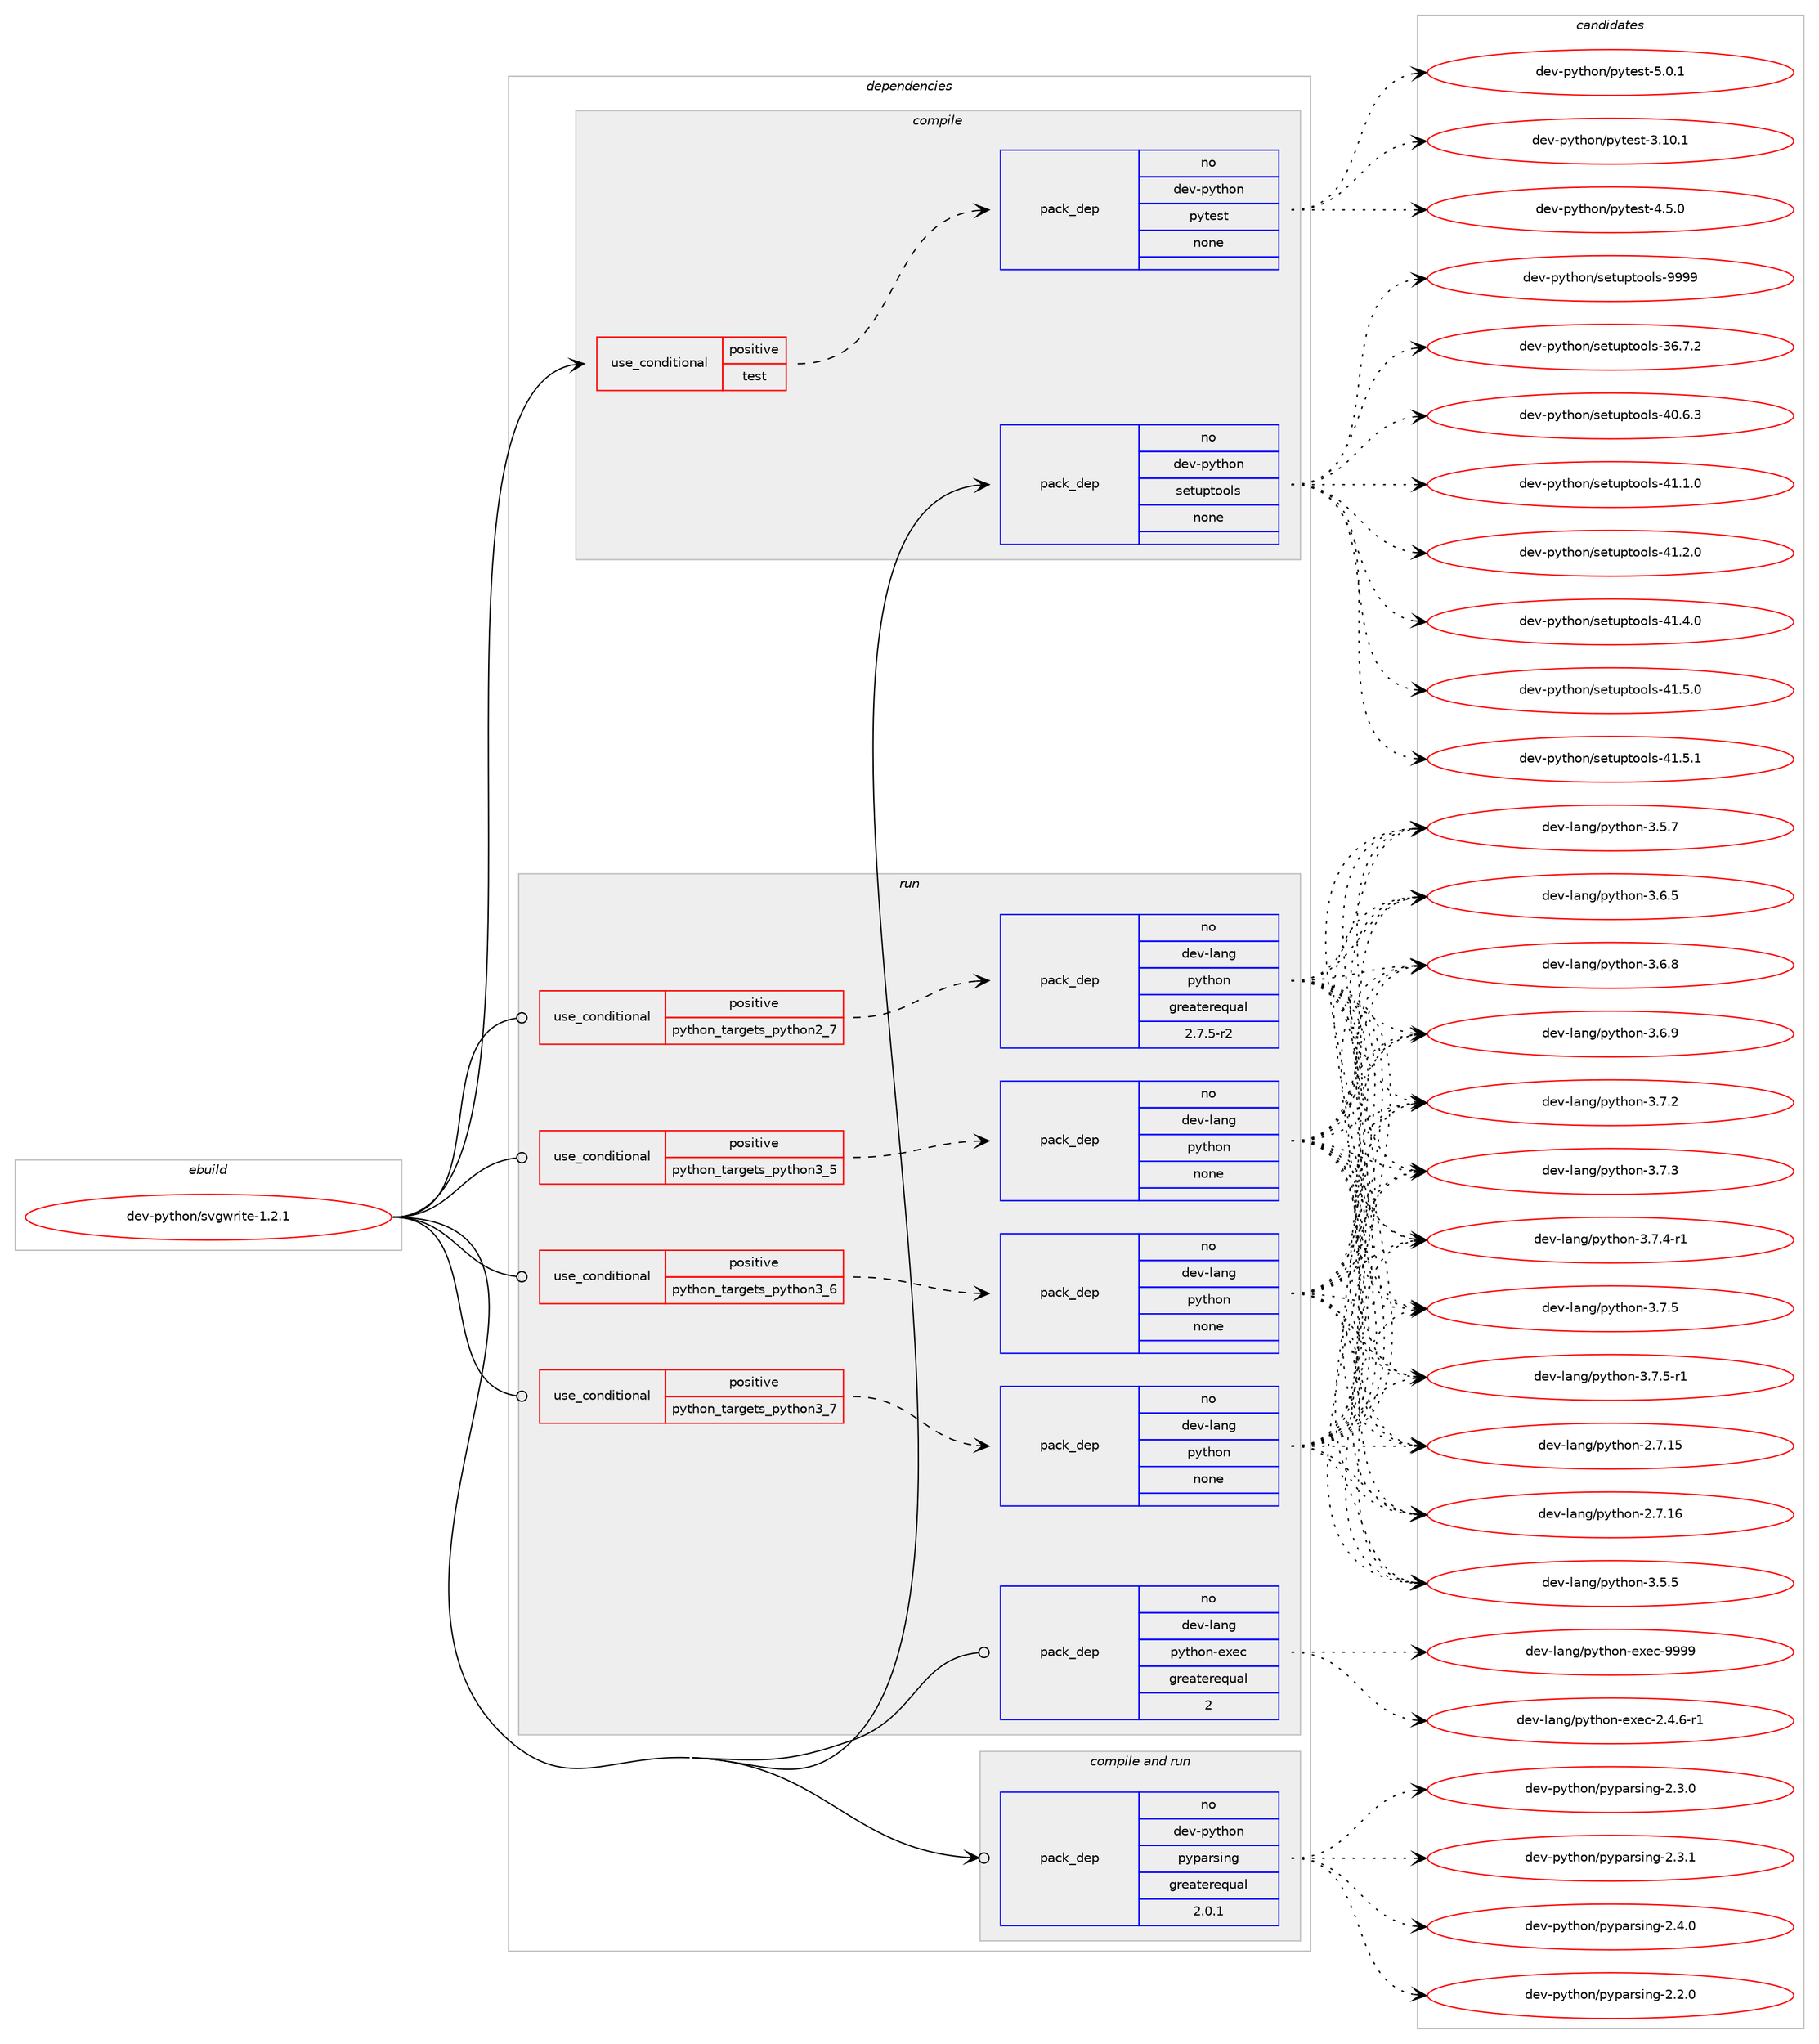 digraph prolog {

# *************
# Graph options
# *************

newrank=true;
concentrate=true;
compound=true;
graph [rankdir=LR,fontname=Helvetica,fontsize=10,ranksep=1.5];#, ranksep=2.5, nodesep=0.2];
edge  [arrowhead=vee];
node  [fontname=Helvetica,fontsize=10];

# **********
# The ebuild
# **********

subgraph cluster_leftcol {
color=gray;
rank=same;
label=<<i>ebuild</i>>;
id [label="dev-python/svgwrite-1.2.1", color=red, width=4, href="../dev-python/svgwrite-1.2.1.svg"];
}

# ****************
# The dependencies
# ****************

subgraph cluster_midcol {
color=gray;
label=<<i>dependencies</i>>;
subgraph cluster_compile {
fillcolor="#eeeeee";
style=filled;
label=<<i>compile</i>>;
subgraph cond150120 {
dependency639703 [label=<<TABLE BORDER="0" CELLBORDER="1" CELLSPACING="0" CELLPADDING="4"><TR><TD ROWSPAN="3" CELLPADDING="10">use_conditional</TD></TR><TR><TD>positive</TD></TR><TR><TD>test</TD></TR></TABLE>>, shape=none, color=red];
subgraph pack477701 {
dependency639704 [label=<<TABLE BORDER="0" CELLBORDER="1" CELLSPACING="0" CELLPADDING="4" WIDTH="220"><TR><TD ROWSPAN="6" CELLPADDING="30">pack_dep</TD></TR><TR><TD WIDTH="110">no</TD></TR><TR><TD>dev-python</TD></TR><TR><TD>pytest</TD></TR><TR><TD>none</TD></TR><TR><TD></TD></TR></TABLE>>, shape=none, color=blue];
}
dependency639703:e -> dependency639704:w [weight=20,style="dashed",arrowhead="vee"];
}
id:e -> dependency639703:w [weight=20,style="solid",arrowhead="vee"];
subgraph pack477702 {
dependency639705 [label=<<TABLE BORDER="0" CELLBORDER="1" CELLSPACING="0" CELLPADDING="4" WIDTH="220"><TR><TD ROWSPAN="6" CELLPADDING="30">pack_dep</TD></TR><TR><TD WIDTH="110">no</TD></TR><TR><TD>dev-python</TD></TR><TR><TD>setuptools</TD></TR><TR><TD>none</TD></TR><TR><TD></TD></TR></TABLE>>, shape=none, color=blue];
}
id:e -> dependency639705:w [weight=20,style="solid",arrowhead="vee"];
}
subgraph cluster_compileandrun {
fillcolor="#eeeeee";
style=filled;
label=<<i>compile and run</i>>;
subgraph pack477703 {
dependency639706 [label=<<TABLE BORDER="0" CELLBORDER="1" CELLSPACING="0" CELLPADDING="4" WIDTH="220"><TR><TD ROWSPAN="6" CELLPADDING="30">pack_dep</TD></TR><TR><TD WIDTH="110">no</TD></TR><TR><TD>dev-python</TD></TR><TR><TD>pyparsing</TD></TR><TR><TD>greaterequal</TD></TR><TR><TD>2.0.1</TD></TR></TABLE>>, shape=none, color=blue];
}
id:e -> dependency639706:w [weight=20,style="solid",arrowhead="odotvee"];
}
subgraph cluster_run {
fillcolor="#eeeeee";
style=filled;
label=<<i>run</i>>;
subgraph cond150121 {
dependency639707 [label=<<TABLE BORDER="0" CELLBORDER="1" CELLSPACING="0" CELLPADDING="4"><TR><TD ROWSPAN="3" CELLPADDING="10">use_conditional</TD></TR><TR><TD>positive</TD></TR><TR><TD>python_targets_python2_7</TD></TR></TABLE>>, shape=none, color=red];
subgraph pack477704 {
dependency639708 [label=<<TABLE BORDER="0" CELLBORDER="1" CELLSPACING="0" CELLPADDING="4" WIDTH="220"><TR><TD ROWSPAN="6" CELLPADDING="30">pack_dep</TD></TR><TR><TD WIDTH="110">no</TD></TR><TR><TD>dev-lang</TD></TR><TR><TD>python</TD></TR><TR><TD>greaterequal</TD></TR><TR><TD>2.7.5-r2</TD></TR></TABLE>>, shape=none, color=blue];
}
dependency639707:e -> dependency639708:w [weight=20,style="dashed",arrowhead="vee"];
}
id:e -> dependency639707:w [weight=20,style="solid",arrowhead="odot"];
subgraph cond150122 {
dependency639709 [label=<<TABLE BORDER="0" CELLBORDER="1" CELLSPACING="0" CELLPADDING="4"><TR><TD ROWSPAN="3" CELLPADDING="10">use_conditional</TD></TR><TR><TD>positive</TD></TR><TR><TD>python_targets_python3_5</TD></TR></TABLE>>, shape=none, color=red];
subgraph pack477705 {
dependency639710 [label=<<TABLE BORDER="0" CELLBORDER="1" CELLSPACING="0" CELLPADDING="4" WIDTH="220"><TR><TD ROWSPAN="6" CELLPADDING="30">pack_dep</TD></TR><TR><TD WIDTH="110">no</TD></TR><TR><TD>dev-lang</TD></TR><TR><TD>python</TD></TR><TR><TD>none</TD></TR><TR><TD></TD></TR></TABLE>>, shape=none, color=blue];
}
dependency639709:e -> dependency639710:w [weight=20,style="dashed",arrowhead="vee"];
}
id:e -> dependency639709:w [weight=20,style="solid",arrowhead="odot"];
subgraph cond150123 {
dependency639711 [label=<<TABLE BORDER="0" CELLBORDER="1" CELLSPACING="0" CELLPADDING="4"><TR><TD ROWSPAN="3" CELLPADDING="10">use_conditional</TD></TR><TR><TD>positive</TD></TR><TR><TD>python_targets_python3_6</TD></TR></TABLE>>, shape=none, color=red];
subgraph pack477706 {
dependency639712 [label=<<TABLE BORDER="0" CELLBORDER="1" CELLSPACING="0" CELLPADDING="4" WIDTH="220"><TR><TD ROWSPAN="6" CELLPADDING="30">pack_dep</TD></TR><TR><TD WIDTH="110">no</TD></TR><TR><TD>dev-lang</TD></TR><TR><TD>python</TD></TR><TR><TD>none</TD></TR><TR><TD></TD></TR></TABLE>>, shape=none, color=blue];
}
dependency639711:e -> dependency639712:w [weight=20,style="dashed",arrowhead="vee"];
}
id:e -> dependency639711:w [weight=20,style="solid",arrowhead="odot"];
subgraph cond150124 {
dependency639713 [label=<<TABLE BORDER="0" CELLBORDER="1" CELLSPACING="0" CELLPADDING="4"><TR><TD ROWSPAN="3" CELLPADDING="10">use_conditional</TD></TR><TR><TD>positive</TD></TR><TR><TD>python_targets_python3_7</TD></TR></TABLE>>, shape=none, color=red];
subgraph pack477707 {
dependency639714 [label=<<TABLE BORDER="0" CELLBORDER="1" CELLSPACING="0" CELLPADDING="4" WIDTH="220"><TR><TD ROWSPAN="6" CELLPADDING="30">pack_dep</TD></TR><TR><TD WIDTH="110">no</TD></TR><TR><TD>dev-lang</TD></TR><TR><TD>python</TD></TR><TR><TD>none</TD></TR><TR><TD></TD></TR></TABLE>>, shape=none, color=blue];
}
dependency639713:e -> dependency639714:w [weight=20,style="dashed",arrowhead="vee"];
}
id:e -> dependency639713:w [weight=20,style="solid",arrowhead="odot"];
subgraph pack477708 {
dependency639715 [label=<<TABLE BORDER="0" CELLBORDER="1" CELLSPACING="0" CELLPADDING="4" WIDTH="220"><TR><TD ROWSPAN="6" CELLPADDING="30">pack_dep</TD></TR><TR><TD WIDTH="110">no</TD></TR><TR><TD>dev-lang</TD></TR><TR><TD>python-exec</TD></TR><TR><TD>greaterequal</TD></TR><TR><TD>2</TD></TR></TABLE>>, shape=none, color=blue];
}
id:e -> dependency639715:w [weight=20,style="solid",arrowhead="odot"];
}
}

# **************
# The candidates
# **************

subgraph cluster_choices {
rank=same;
color=gray;
label=<<i>candidates</i>>;

subgraph choice477701 {
color=black;
nodesep=1;
choice100101118451121211161041111104711212111610111511645514649484649 [label="dev-python/pytest-3.10.1", color=red, width=4,href="../dev-python/pytest-3.10.1.svg"];
choice1001011184511212111610411111047112121116101115116455246534648 [label="dev-python/pytest-4.5.0", color=red, width=4,href="../dev-python/pytest-4.5.0.svg"];
choice1001011184511212111610411111047112121116101115116455346484649 [label="dev-python/pytest-5.0.1", color=red, width=4,href="../dev-python/pytest-5.0.1.svg"];
dependency639704:e -> choice100101118451121211161041111104711212111610111511645514649484649:w [style=dotted,weight="100"];
dependency639704:e -> choice1001011184511212111610411111047112121116101115116455246534648:w [style=dotted,weight="100"];
dependency639704:e -> choice1001011184511212111610411111047112121116101115116455346484649:w [style=dotted,weight="100"];
}
subgraph choice477702 {
color=black;
nodesep=1;
choice100101118451121211161041111104711510111611711211611111110811545515446554650 [label="dev-python/setuptools-36.7.2", color=red, width=4,href="../dev-python/setuptools-36.7.2.svg"];
choice100101118451121211161041111104711510111611711211611111110811545524846544651 [label="dev-python/setuptools-40.6.3", color=red, width=4,href="../dev-python/setuptools-40.6.3.svg"];
choice100101118451121211161041111104711510111611711211611111110811545524946494648 [label="dev-python/setuptools-41.1.0", color=red, width=4,href="../dev-python/setuptools-41.1.0.svg"];
choice100101118451121211161041111104711510111611711211611111110811545524946504648 [label="dev-python/setuptools-41.2.0", color=red, width=4,href="../dev-python/setuptools-41.2.0.svg"];
choice100101118451121211161041111104711510111611711211611111110811545524946524648 [label="dev-python/setuptools-41.4.0", color=red, width=4,href="../dev-python/setuptools-41.4.0.svg"];
choice100101118451121211161041111104711510111611711211611111110811545524946534648 [label="dev-python/setuptools-41.5.0", color=red, width=4,href="../dev-python/setuptools-41.5.0.svg"];
choice100101118451121211161041111104711510111611711211611111110811545524946534649 [label="dev-python/setuptools-41.5.1", color=red, width=4,href="../dev-python/setuptools-41.5.1.svg"];
choice10010111845112121116104111110471151011161171121161111111081154557575757 [label="dev-python/setuptools-9999", color=red, width=4,href="../dev-python/setuptools-9999.svg"];
dependency639705:e -> choice100101118451121211161041111104711510111611711211611111110811545515446554650:w [style=dotted,weight="100"];
dependency639705:e -> choice100101118451121211161041111104711510111611711211611111110811545524846544651:w [style=dotted,weight="100"];
dependency639705:e -> choice100101118451121211161041111104711510111611711211611111110811545524946494648:w [style=dotted,weight="100"];
dependency639705:e -> choice100101118451121211161041111104711510111611711211611111110811545524946504648:w [style=dotted,weight="100"];
dependency639705:e -> choice100101118451121211161041111104711510111611711211611111110811545524946524648:w [style=dotted,weight="100"];
dependency639705:e -> choice100101118451121211161041111104711510111611711211611111110811545524946534648:w [style=dotted,weight="100"];
dependency639705:e -> choice100101118451121211161041111104711510111611711211611111110811545524946534649:w [style=dotted,weight="100"];
dependency639705:e -> choice10010111845112121116104111110471151011161171121161111111081154557575757:w [style=dotted,weight="100"];
}
subgraph choice477703 {
color=black;
nodesep=1;
choice100101118451121211161041111104711212111297114115105110103455046504648 [label="dev-python/pyparsing-2.2.0", color=red, width=4,href="../dev-python/pyparsing-2.2.0.svg"];
choice100101118451121211161041111104711212111297114115105110103455046514648 [label="dev-python/pyparsing-2.3.0", color=red, width=4,href="../dev-python/pyparsing-2.3.0.svg"];
choice100101118451121211161041111104711212111297114115105110103455046514649 [label="dev-python/pyparsing-2.3.1", color=red, width=4,href="../dev-python/pyparsing-2.3.1.svg"];
choice100101118451121211161041111104711212111297114115105110103455046524648 [label="dev-python/pyparsing-2.4.0", color=red, width=4,href="../dev-python/pyparsing-2.4.0.svg"];
dependency639706:e -> choice100101118451121211161041111104711212111297114115105110103455046504648:w [style=dotted,weight="100"];
dependency639706:e -> choice100101118451121211161041111104711212111297114115105110103455046514648:w [style=dotted,weight="100"];
dependency639706:e -> choice100101118451121211161041111104711212111297114115105110103455046514649:w [style=dotted,weight="100"];
dependency639706:e -> choice100101118451121211161041111104711212111297114115105110103455046524648:w [style=dotted,weight="100"];
}
subgraph choice477704 {
color=black;
nodesep=1;
choice10010111845108971101034711212111610411111045504655464953 [label="dev-lang/python-2.7.15", color=red, width=4,href="../dev-lang/python-2.7.15.svg"];
choice10010111845108971101034711212111610411111045504655464954 [label="dev-lang/python-2.7.16", color=red, width=4,href="../dev-lang/python-2.7.16.svg"];
choice100101118451089711010347112121116104111110455146534653 [label="dev-lang/python-3.5.5", color=red, width=4,href="../dev-lang/python-3.5.5.svg"];
choice100101118451089711010347112121116104111110455146534655 [label="dev-lang/python-3.5.7", color=red, width=4,href="../dev-lang/python-3.5.7.svg"];
choice100101118451089711010347112121116104111110455146544653 [label="dev-lang/python-3.6.5", color=red, width=4,href="../dev-lang/python-3.6.5.svg"];
choice100101118451089711010347112121116104111110455146544656 [label="dev-lang/python-3.6.8", color=red, width=4,href="../dev-lang/python-3.6.8.svg"];
choice100101118451089711010347112121116104111110455146544657 [label="dev-lang/python-3.6.9", color=red, width=4,href="../dev-lang/python-3.6.9.svg"];
choice100101118451089711010347112121116104111110455146554650 [label="dev-lang/python-3.7.2", color=red, width=4,href="../dev-lang/python-3.7.2.svg"];
choice100101118451089711010347112121116104111110455146554651 [label="dev-lang/python-3.7.3", color=red, width=4,href="../dev-lang/python-3.7.3.svg"];
choice1001011184510897110103471121211161041111104551465546524511449 [label="dev-lang/python-3.7.4-r1", color=red, width=4,href="../dev-lang/python-3.7.4-r1.svg"];
choice100101118451089711010347112121116104111110455146554653 [label="dev-lang/python-3.7.5", color=red, width=4,href="../dev-lang/python-3.7.5.svg"];
choice1001011184510897110103471121211161041111104551465546534511449 [label="dev-lang/python-3.7.5-r1", color=red, width=4,href="../dev-lang/python-3.7.5-r1.svg"];
dependency639708:e -> choice10010111845108971101034711212111610411111045504655464953:w [style=dotted,weight="100"];
dependency639708:e -> choice10010111845108971101034711212111610411111045504655464954:w [style=dotted,weight="100"];
dependency639708:e -> choice100101118451089711010347112121116104111110455146534653:w [style=dotted,weight="100"];
dependency639708:e -> choice100101118451089711010347112121116104111110455146534655:w [style=dotted,weight="100"];
dependency639708:e -> choice100101118451089711010347112121116104111110455146544653:w [style=dotted,weight="100"];
dependency639708:e -> choice100101118451089711010347112121116104111110455146544656:w [style=dotted,weight="100"];
dependency639708:e -> choice100101118451089711010347112121116104111110455146544657:w [style=dotted,weight="100"];
dependency639708:e -> choice100101118451089711010347112121116104111110455146554650:w [style=dotted,weight="100"];
dependency639708:e -> choice100101118451089711010347112121116104111110455146554651:w [style=dotted,weight="100"];
dependency639708:e -> choice1001011184510897110103471121211161041111104551465546524511449:w [style=dotted,weight="100"];
dependency639708:e -> choice100101118451089711010347112121116104111110455146554653:w [style=dotted,weight="100"];
dependency639708:e -> choice1001011184510897110103471121211161041111104551465546534511449:w [style=dotted,weight="100"];
}
subgraph choice477705 {
color=black;
nodesep=1;
choice10010111845108971101034711212111610411111045504655464953 [label="dev-lang/python-2.7.15", color=red, width=4,href="../dev-lang/python-2.7.15.svg"];
choice10010111845108971101034711212111610411111045504655464954 [label="dev-lang/python-2.7.16", color=red, width=4,href="../dev-lang/python-2.7.16.svg"];
choice100101118451089711010347112121116104111110455146534653 [label="dev-lang/python-3.5.5", color=red, width=4,href="../dev-lang/python-3.5.5.svg"];
choice100101118451089711010347112121116104111110455146534655 [label="dev-lang/python-3.5.7", color=red, width=4,href="../dev-lang/python-3.5.7.svg"];
choice100101118451089711010347112121116104111110455146544653 [label="dev-lang/python-3.6.5", color=red, width=4,href="../dev-lang/python-3.6.5.svg"];
choice100101118451089711010347112121116104111110455146544656 [label="dev-lang/python-3.6.8", color=red, width=4,href="../dev-lang/python-3.6.8.svg"];
choice100101118451089711010347112121116104111110455146544657 [label="dev-lang/python-3.6.9", color=red, width=4,href="../dev-lang/python-3.6.9.svg"];
choice100101118451089711010347112121116104111110455146554650 [label="dev-lang/python-3.7.2", color=red, width=4,href="../dev-lang/python-3.7.2.svg"];
choice100101118451089711010347112121116104111110455146554651 [label="dev-lang/python-3.7.3", color=red, width=4,href="../dev-lang/python-3.7.3.svg"];
choice1001011184510897110103471121211161041111104551465546524511449 [label="dev-lang/python-3.7.4-r1", color=red, width=4,href="../dev-lang/python-3.7.4-r1.svg"];
choice100101118451089711010347112121116104111110455146554653 [label="dev-lang/python-3.7.5", color=red, width=4,href="../dev-lang/python-3.7.5.svg"];
choice1001011184510897110103471121211161041111104551465546534511449 [label="dev-lang/python-3.7.5-r1", color=red, width=4,href="../dev-lang/python-3.7.5-r1.svg"];
dependency639710:e -> choice10010111845108971101034711212111610411111045504655464953:w [style=dotted,weight="100"];
dependency639710:e -> choice10010111845108971101034711212111610411111045504655464954:w [style=dotted,weight="100"];
dependency639710:e -> choice100101118451089711010347112121116104111110455146534653:w [style=dotted,weight="100"];
dependency639710:e -> choice100101118451089711010347112121116104111110455146534655:w [style=dotted,weight="100"];
dependency639710:e -> choice100101118451089711010347112121116104111110455146544653:w [style=dotted,weight="100"];
dependency639710:e -> choice100101118451089711010347112121116104111110455146544656:w [style=dotted,weight="100"];
dependency639710:e -> choice100101118451089711010347112121116104111110455146544657:w [style=dotted,weight="100"];
dependency639710:e -> choice100101118451089711010347112121116104111110455146554650:w [style=dotted,weight="100"];
dependency639710:e -> choice100101118451089711010347112121116104111110455146554651:w [style=dotted,weight="100"];
dependency639710:e -> choice1001011184510897110103471121211161041111104551465546524511449:w [style=dotted,weight="100"];
dependency639710:e -> choice100101118451089711010347112121116104111110455146554653:w [style=dotted,weight="100"];
dependency639710:e -> choice1001011184510897110103471121211161041111104551465546534511449:w [style=dotted,weight="100"];
}
subgraph choice477706 {
color=black;
nodesep=1;
choice10010111845108971101034711212111610411111045504655464953 [label="dev-lang/python-2.7.15", color=red, width=4,href="../dev-lang/python-2.7.15.svg"];
choice10010111845108971101034711212111610411111045504655464954 [label="dev-lang/python-2.7.16", color=red, width=4,href="../dev-lang/python-2.7.16.svg"];
choice100101118451089711010347112121116104111110455146534653 [label="dev-lang/python-3.5.5", color=red, width=4,href="../dev-lang/python-3.5.5.svg"];
choice100101118451089711010347112121116104111110455146534655 [label="dev-lang/python-3.5.7", color=red, width=4,href="../dev-lang/python-3.5.7.svg"];
choice100101118451089711010347112121116104111110455146544653 [label="dev-lang/python-3.6.5", color=red, width=4,href="../dev-lang/python-3.6.5.svg"];
choice100101118451089711010347112121116104111110455146544656 [label="dev-lang/python-3.6.8", color=red, width=4,href="../dev-lang/python-3.6.8.svg"];
choice100101118451089711010347112121116104111110455146544657 [label="dev-lang/python-3.6.9", color=red, width=4,href="../dev-lang/python-3.6.9.svg"];
choice100101118451089711010347112121116104111110455146554650 [label="dev-lang/python-3.7.2", color=red, width=4,href="../dev-lang/python-3.7.2.svg"];
choice100101118451089711010347112121116104111110455146554651 [label="dev-lang/python-3.7.3", color=red, width=4,href="../dev-lang/python-3.7.3.svg"];
choice1001011184510897110103471121211161041111104551465546524511449 [label="dev-lang/python-3.7.4-r1", color=red, width=4,href="../dev-lang/python-3.7.4-r1.svg"];
choice100101118451089711010347112121116104111110455146554653 [label="dev-lang/python-3.7.5", color=red, width=4,href="../dev-lang/python-3.7.5.svg"];
choice1001011184510897110103471121211161041111104551465546534511449 [label="dev-lang/python-3.7.5-r1", color=red, width=4,href="../dev-lang/python-3.7.5-r1.svg"];
dependency639712:e -> choice10010111845108971101034711212111610411111045504655464953:w [style=dotted,weight="100"];
dependency639712:e -> choice10010111845108971101034711212111610411111045504655464954:w [style=dotted,weight="100"];
dependency639712:e -> choice100101118451089711010347112121116104111110455146534653:w [style=dotted,weight="100"];
dependency639712:e -> choice100101118451089711010347112121116104111110455146534655:w [style=dotted,weight="100"];
dependency639712:e -> choice100101118451089711010347112121116104111110455146544653:w [style=dotted,weight="100"];
dependency639712:e -> choice100101118451089711010347112121116104111110455146544656:w [style=dotted,weight="100"];
dependency639712:e -> choice100101118451089711010347112121116104111110455146544657:w [style=dotted,weight="100"];
dependency639712:e -> choice100101118451089711010347112121116104111110455146554650:w [style=dotted,weight="100"];
dependency639712:e -> choice100101118451089711010347112121116104111110455146554651:w [style=dotted,weight="100"];
dependency639712:e -> choice1001011184510897110103471121211161041111104551465546524511449:w [style=dotted,weight="100"];
dependency639712:e -> choice100101118451089711010347112121116104111110455146554653:w [style=dotted,weight="100"];
dependency639712:e -> choice1001011184510897110103471121211161041111104551465546534511449:w [style=dotted,weight="100"];
}
subgraph choice477707 {
color=black;
nodesep=1;
choice10010111845108971101034711212111610411111045504655464953 [label="dev-lang/python-2.7.15", color=red, width=4,href="../dev-lang/python-2.7.15.svg"];
choice10010111845108971101034711212111610411111045504655464954 [label="dev-lang/python-2.7.16", color=red, width=4,href="../dev-lang/python-2.7.16.svg"];
choice100101118451089711010347112121116104111110455146534653 [label="dev-lang/python-3.5.5", color=red, width=4,href="../dev-lang/python-3.5.5.svg"];
choice100101118451089711010347112121116104111110455146534655 [label="dev-lang/python-3.5.7", color=red, width=4,href="../dev-lang/python-3.5.7.svg"];
choice100101118451089711010347112121116104111110455146544653 [label="dev-lang/python-3.6.5", color=red, width=4,href="../dev-lang/python-3.6.5.svg"];
choice100101118451089711010347112121116104111110455146544656 [label="dev-lang/python-3.6.8", color=red, width=4,href="../dev-lang/python-3.6.8.svg"];
choice100101118451089711010347112121116104111110455146544657 [label="dev-lang/python-3.6.9", color=red, width=4,href="../dev-lang/python-3.6.9.svg"];
choice100101118451089711010347112121116104111110455146554650 [label="dev-lang/python-3.7.2", color=red, width=4,href="../dev-lang/python-3.7.2.svg"];
choice100101118451089711010347112121116104111110455146554651 [label="dev-lang/python-3.7.3", color=red, width=4,href="../dev-lang/python-3.7.3.svg"];
choice1001011184510897110103471121211161041111104551465546524511449 [label="dev-lang/python-3.7.4-r1", color=red, width=4,href="../dev-lang/python-3.7.4-r1.svg"];
choice100101118451089711010347112121116104111110455146554653 [label="dev-lang/python-3.7.5", color=red, width=4,href="../dev-lang/python-3.7.5.svg"];
choice1001011184510897110103471121211161041111104551465546534511449 [label="dev-lang/python-3.7.5-r1", color=red, width=4,href="../dev-lang/python-3.7.5-r1.svg"];
dependency639714:e -> choice10010111845108971101034711212111610411111045504655464953:w [style=dotted,weight="100"];
dependency639714:e -> choice10010111845108971101034711212111610411111045504655464954:w [style=dotted,weight="100"];
dependency639714:e -> choice100101118451089711010347112121116104111110455146534653:w [style=dotted,weight="100"];
dependency639714:e -> choice100101118451089711010347112121116104111110455146534655:w [style=dotted,weight="100"];
dependency639714:e -> choice100101118451089711010347112121116104111110455146544653:w [style=dotted,weight="100"];
dependency639714:e -> choice100101118451089711010347112121116104111110455146544656:w [style=dotted,weight="100"];
dependency639714:e -> choice100101118451089711010347112121116104111110455146544657:w [style=dotted,weight="100"];
dependency639714:e -> choice100101118451089711010347112121116104111110455146554650:w [style=dotted,weight="100"];
dependency639714:e -> choice100101118451089711010347112121116104111110455146554651:w [style=dotted,weight="100"];
dependency639714:e -> choice1001011184510897110103471121211161041111104551465546524511449:w [style=dotted,weight="100"];
dependency639714:e -> choice100101118451089711010347112121116104111110455146554653:w [style=dotted,weight="100"];
dependency639714:e -> choice1001011184510897110103471121211161041111104551465546534511449:w [style=dotted,weight="100"];
}
subgraph choice477708 {
color=black;
nodesep=1;
choice10010111845108971101034711212111610411111045101120101994550465246544511449 [label="dev-lang/python-exec-2.4.6-r1", color=red, width=4,href="../dev-lang/python-exec-2.4.6-r1.svg"];
choice10010111845108971101034711212111610411111045101120101994557575757 [label="dev-lang/python-exec-9999", color=red, width=4,href="../dev-lang/python-exec-9999.svg"];
dependency639715:e -> choice10010111845108971101034711212111610411111045101120101994550465246544511449:w [style=dotted,weight="100"];
dependency639715:e -> choice10010111845108971101034711212111610411111045101120101994557575757:w [style=dotted,weight="100"];
}
}

}
